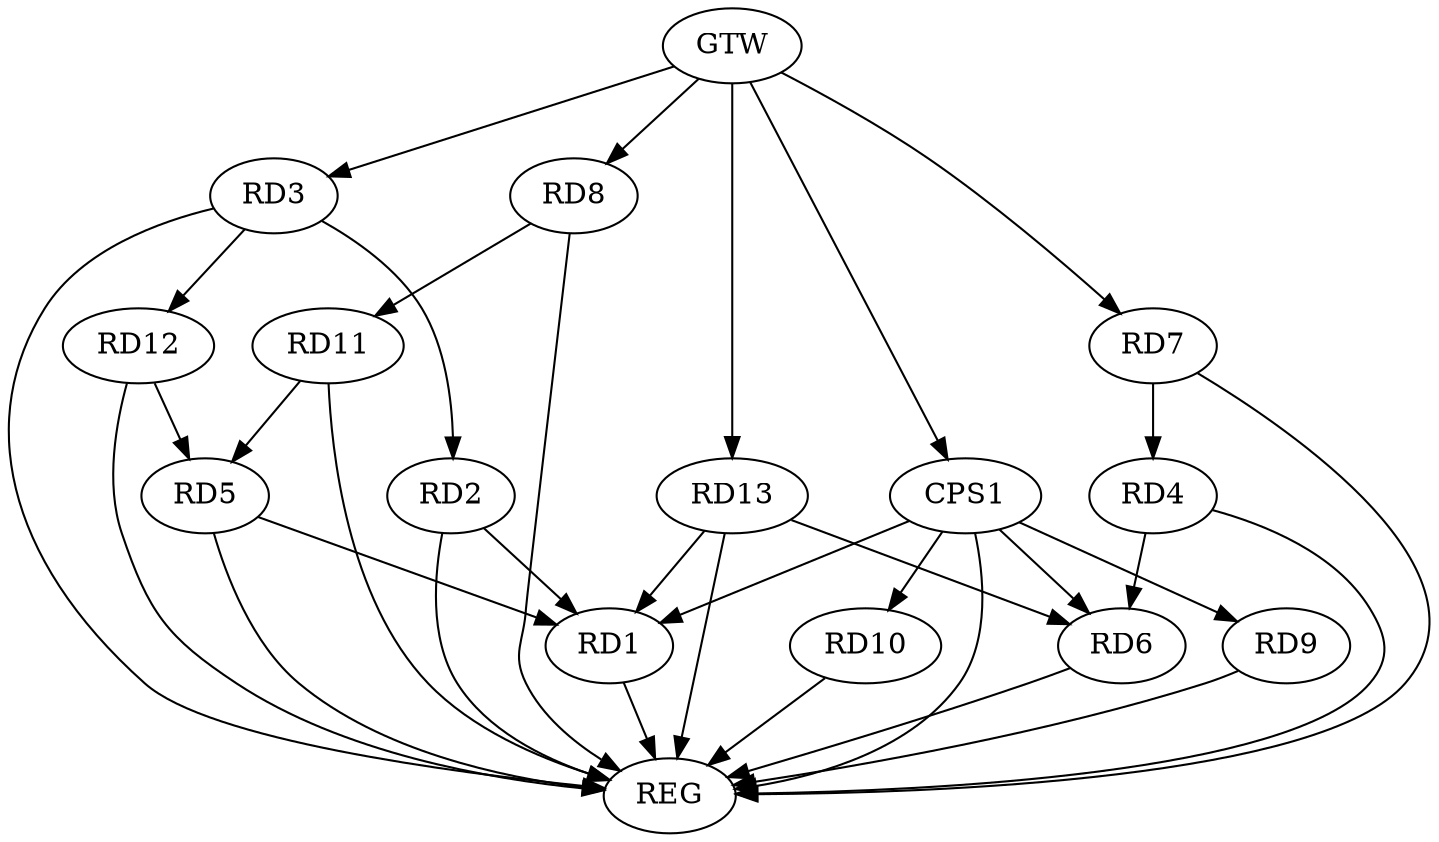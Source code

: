 strict digraph G {
  RD1 [ label="RD1" ];
  RD2 [ label="RD2" ];
  RD3 [ label="RD3" ];
  RD4 [ label="RD4" ];
  RD5 [ label="RD5" ];
  RD6 [ label="RD6" ];
  RD7 [ label="RD7" ];
  RD8 [ label="RD8" ];
  RD9 [ label="RD9" ];
  RD10 [ label="RD10" ];
  RD11 [ label="RD11" ];
  RD12 [ label="RD12" ];
  RD13 [ label="RD13" ];
  CPS1 [ label="CPS1" ];
  GTW [ label="GTW" ];
  REG [ label="REG" ];
  RD2 -> RD1;
  RD5 -> RD1;
  RD13 -> RD1;
  RD3 -> RD2;
  RD3 -> RD12;
  RD4 -> RD6;
  RD7 -> RD4;
  RD11 -> RD5;
  RD12 -> RD5;
  RD13 -> RD6;
  RD8 -> RD11;
  CPS1 -> RD1;
  CPS1 -> RD6;
  CPS1 -> RD9;
  CPS1 -> RD10;
  GTW -> RD3;
  GTW -> RD7;
  GTW -> RD8;
  GTW -> RD13;
  GTW -> CPS1;
  RD1 -> REG;
  RD2 -> REG;
  RD3 -> REG;
  RD4 -> REG;
  RD5 -> REG;
  RD6 -> REG;
  RD7 -> REG;
  RD8 -> REG;
  RD9 -> REG;
  RD10 -> REG;
  RD11 -> REG;
  RD12 -> REG;
  RD13 -> REG;
  CPS1 -> REG;
}
